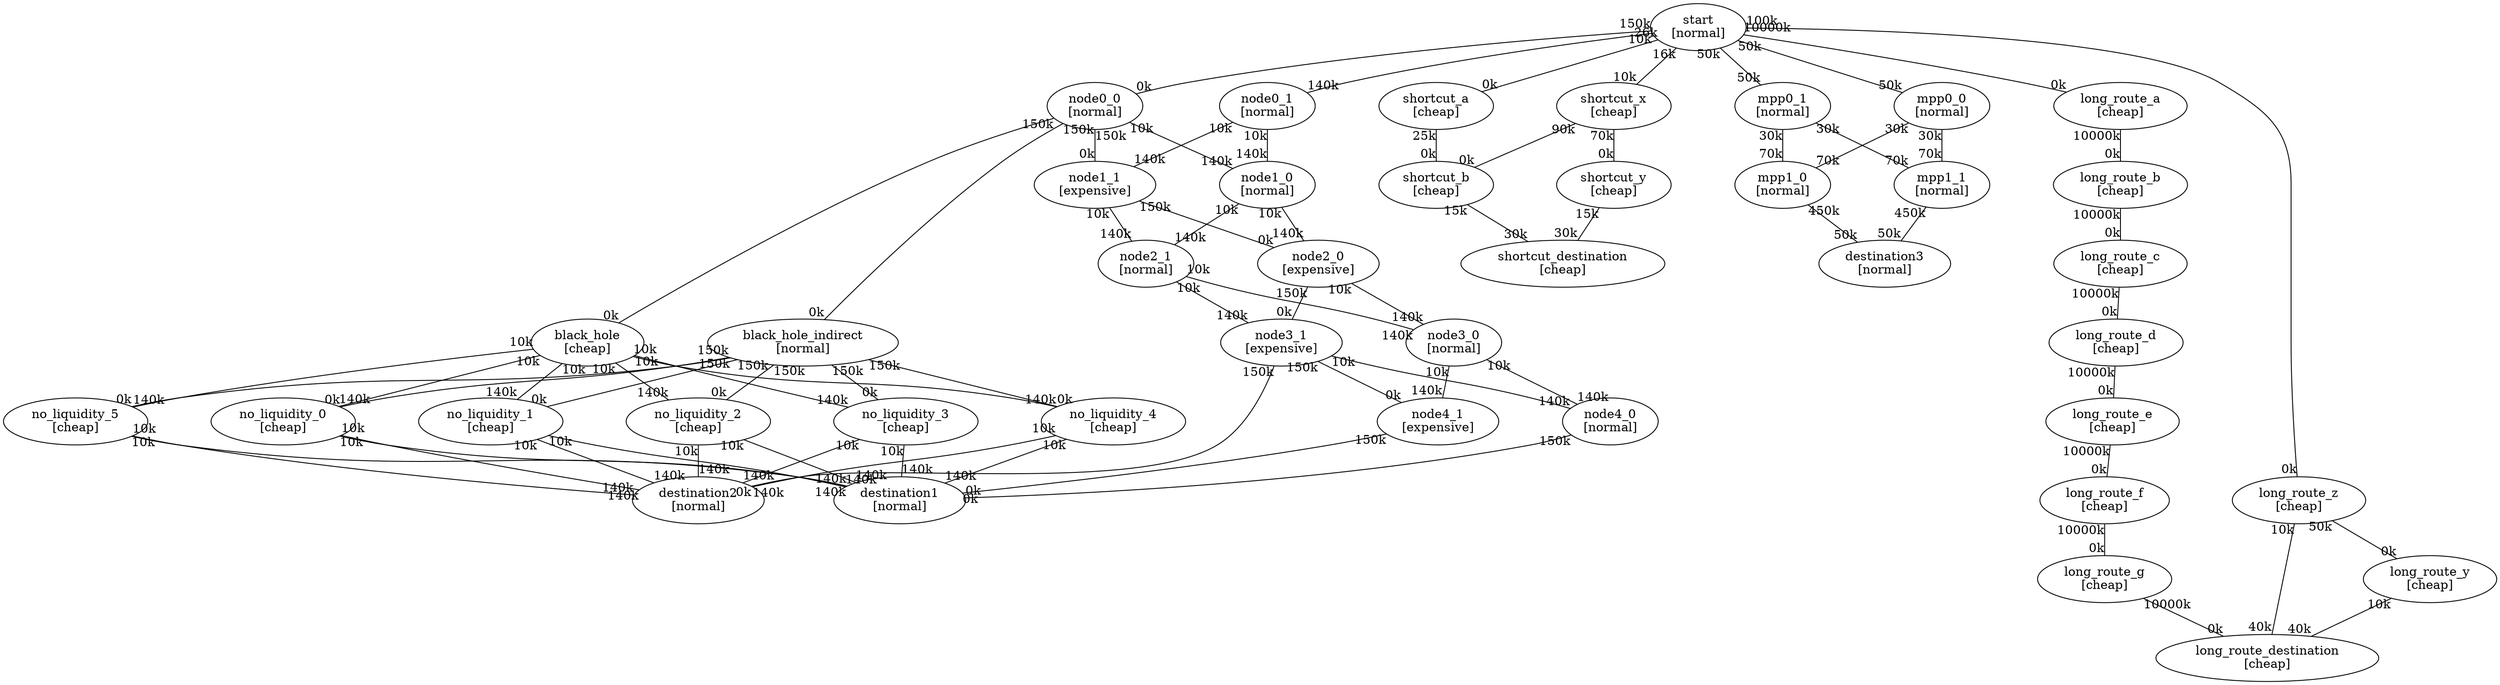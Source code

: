 graph {
  nodesep=1
  black_hole[label="black_hole\n[cheap]"]
  black_hole -- no_liquidity_5 [taillabel="10k", headlabel="140k"]
  black_hole -- no_liquidity_0 [taillabel="10k", headlabel="140k"]
  black_hole -- no_liquidity_1 [taillabel="10k", headlabel="140k"]
  black_hole -- no_liquidity_2 [taillabel="10k", headlabel="140k"]
  black_hole -- no_liquidity_3 [taillabel="10k", headlabel="140k"]
  black_hole -- no_liquidity_4 [taillabel="10k", headlabel="140k"]
  shortcut_x[label="shortcut_x\n[cheap]"]
  shortcut_x -- shortcut_b [taillabel="90k", headlabel="0k"]
  shortcut_x -- shortcut_y [taillabel="70k", headlabel="0k"]
  long_route_f[label="long_route_f\n[cheap]"]
  long_route_f -- long_route_g [taillabel="10000k", headlabel="0k"]
  no_liquidity_3[label="no_liquidity_3\n[cheap]"]
  no_liquidity_3 -- destination1 [taillabel="10k", headlabel="140k"]
  no_liquidity_3 -- destination2 [taillabel="10k", headlabel="140k"]
  mpp1_1[label="mpp1_1\n[normal]"]
  mpp1_1 -- destination3 [taillabel="450k", headlabel="50k"]
  long_route_d[label="long_route_d\n[cheap]"]
  long_route_d -- long_route_e [taillabel="10000k", headlabel="0k"]
  long_route_e[label="long_route_e\n[cheap]"]
  long_route_e -- long_route_f [taillabel="10000k", headlabel="0k"]
  destination2[label="destination2\n[normal]"]
  node1_0[label="node1_0\n[normal]"]
  node1_0 -- node2_0 [taillabel="10k", headlabel="140k"]
  node1_0 -- node2_1 [taillabel="10k", headlabel="140k"]
  node3_1[label="node3_1\n[expensive]"]
  node3_1 -- node4_0 [taillabel="10k", headlabel="140k"]
  node3_1 -- node4_1 [taillabel="150k", headlabel="0k"]
  node3_1 -- destination2 [taillabel="150k", headlabel="0k"]
  long_route_y[label="long_route_y\n[cheap]"]
  long_route_y -- long_route_destination [taillabel="10k", headlabel="40k"]
  node3_0[label="node3_0\n[normal]"]
  node3_0 -- node4_0 [taillabel="10k", headlabel="140k"]
  node3_0 -- node4_1 [taillabel="10k", headlabel="140k"]
  no_liquidity_1[label="no_liquidity_1\n[cheap]"]
  no_liquidity_1 -- destination1 [taillabel="10k", headlabel="140k"]
  no_liquidity_1 -- destination2 [taillabel="10k", headlabel="140k"]
  no_liquidity_5[label="no_liquidity_5\n[cheap]"]
  no_liquidity_5 -- destination1 [taillabel="10k", headlabel="140k"]
  no_liquidity_5 -- destination2 [taillabel="10k", headlabel="140k"]
  destination1[label="destination1\n[normal]"]
  long_route_destination[label="long_route_destination\n[cheap]"]
  node0_0[label="node0_0\n[normal]"]
  node0_0 -- black_hole [taillabel="150k", headlabel="0k"]
  node0_0 -- black_hole_indirect [taillabel="150k", headlabel="0k"]
  node0_0 -- node1_0 [taillabel="10k", headlabel="140k"]
  node0_0 -- node1_1 [taillabel="150k", headlabel="0k"]
  node2_0[label="node2_0\n[expensive]"]
  node2_0 -- node3_0 [taillabel="10k", headlabel="140k"]
  node2_0 -- node3_1 [taillabel="150k", headlabel="0k"]
  node2_1[label="node2_1\n[normal]"]
  node2_1 -- node3_0 [taillabel="10k", headlabel="140k"]
  node2_1 -- node3_1 [taillabel="10k", headlabel="140k"]
  mpp0_0[label="mpp0_0\n[normal]"]
  mpp0_0 -- mpp1_0 [taillabel="30k", headlabel="70k"]
  mpp0_0 -- mpp1_1 [taillabel="30k", headlabel="70k"]
  node1_1[label="node1_1\n[expensive]"]
  node1_1 -- node2_0 [taillabel="150k", headlabel="0k"]
  node1_1 -- node2_1 [taillabel="10k", headlabel="140k"]
  no_liquidity_2[label="no_liquidity_2\n[cheap]"]
  no_liquidity_2 -- destination1 [taillabel="10k", headlabel="140k"]
  no_liquidity_2 -- destination2 [taillabel="10k", headlabel="140k"]
  no_liquidity_4[label="no_liquidity_4\n[cheap]"]
  no_liquidity_4 -- destination1 [taillabel="10k", headlabel="140k"]
  no_liquidity_4 -- destination2 [taillabel="10k", headlabel="140k"]
  mpp1_0[label="mpp1_0\n[normal]"]
  mpp1_0 -- destination3 [taillabel="450k", headlabel="50k"]
  shortcut_y[label="shortcut_y\n[cheap]"]
  shortcut_y -- shortcut_destination [taillabel="15k", headlabel="30k"]
  destination3[label="destination3\n[normal]"]
  start[label="start\n[normal]"]
  start -- mpp0_0 [taillabel="50k", headlabel="50k"]
  start -- mpp0_1 [taillabel="50k", headlabel="50k"]
  start -- shortcut_a [taillabel="26k", headlabel="0k"]
  start -- shortcut_x [taillabel="16k", headlabel="10k"]
  start -- long_route_a [taillabel="10000k", headlabel="0k"]
  start -- long_route_z [taillabel="100k", headlabel="0k"]
  start -- node0_0 [taillabel="150k", headlabel="0k"]
  start -- node0_1 [taillabel="10k", headlabel="140k"]
  long_route_g[label="long_route_g\n[cheap]"]
  long_route_g -- long_route_destination [taillabel="10000k", headlabel="0k"]
  black_hole_indirect[label="black_hole_indirect\n[normal]"]
  black_hole_indirect -- no_liquidity_0 [taillabel="150k", headlabel="0k"]
  black_hole_indirect -- no_liquidity_1 [taillabel="150k", headlabel="0k"]
  black_hole_indirect -- no_liquidity_2 [taillabel="150k", headlabel="0k"]
  black_hole_indirect -- no_liquidity_3 [taillabel="150k", headlabel="0k"]
  black_hole_indirect -- no_liquidity_4 [taillabel="150k", headlabel="0k"]
  black_hole_indirect -- no_liquidity_5 [taillabel="150k", headlabel="0k"]
  shortcut_b[label="shortcut_b\n[cheap]"]
  shortcut_b -- shortcut_destination [taillabel="15k", headlabel="30k"]
  long_route_a[label="long_route_a\n[cheap]"]
  long_route_a -- long_route_b [taillabel="10000k", headlabel="0k"]
  long_route_z[label="long_route_z\n[cheap]"]
  long_route_z -- long_route_y [taillabel="50k", headlabel="0k"]
  long_route_z -- long_route_destination [taillabel="10k", headlabel="40k"]
  mpp0_1[label="mpp0_1\n[normal]"]
  mpp0_1 -- mpp1_0 [taillabel="30k", headlabel="70k"]
  mpp0_1 -- mpp1_1 [taillabel="30k", headlabel="70k"]
  shortcut_a[label="shortcut_a\n[cheap]"]
  shortcut_a -- shortcut_b [taillabel="25k", headlabel="0k"]
  long_route_b[label="long_route_b\n[cheap]"]
  long_route_b -- long_route_c [taillabel="10000k", headlabel="0k"]
  shortcut_destination[label="shortcut_destination\n[cheap]"]
  node0_1[label="node0_1\n[normal]"]
  node0_1 -- node1_0 [taillabel="10k", headlabel="140k"]
  node0_1 -- node1_1 [taillabel="10k", headlabel="140k"]
  node4_0[label="node4_0\n[normal]"]
  node4_0 -- destination1 [taillabel="150k", headlabel="0k"]
  node4_1[label="node4_1\n[expensive]"]
  node4_1 -- destination1 [taillabel="150k", headlabel="0k"]
  no_liquidity_0[label="no_liquidity_0\n[cheap]"]
  no_liquidity_0 -- destination1 [taillabel="10k", headlabel="140k"]
  no_liquidity_0 -- destination2 [taillabel="10k", headlabel="140k"]
  long_route_c[label="long_route_c\n[cheap]"]
  long_route_c -- long_route_d [taillabel="10000k", headlabel="0k"]
}
